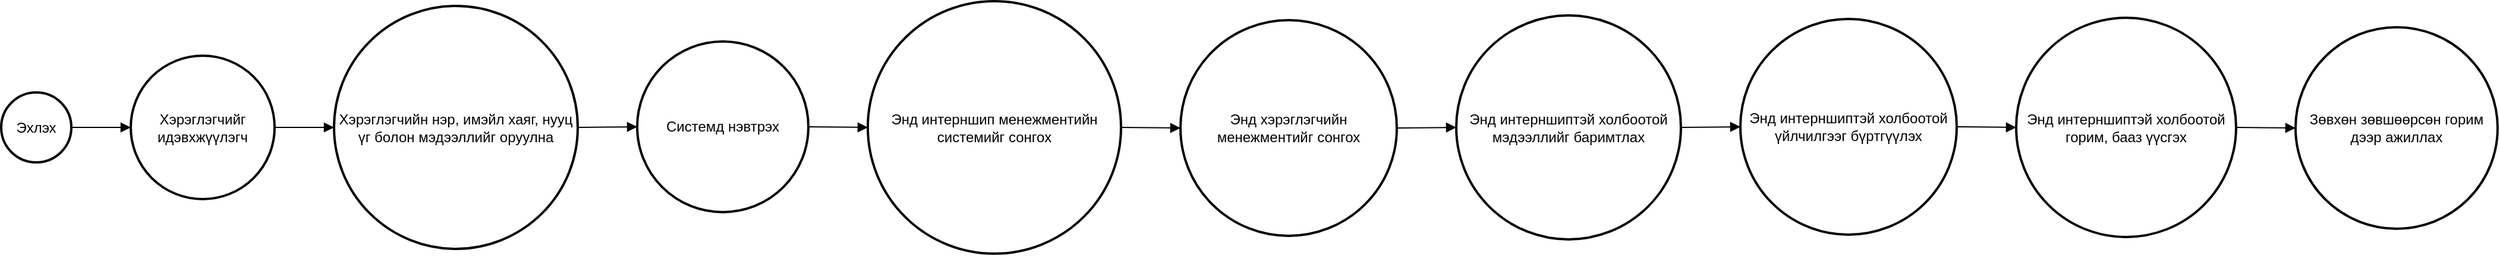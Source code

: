 <mxfile version="24.7.17">
  <diagram name="Page-1" id="Nn4l808A1n5pqi2Zn2IB">
    <mxGraphModel>
      <root>
        <mxCell id="0" />
        <mxCell id="1" parent="0" />
        <mxCell id="2" value="Эхлэх" style="ellipse;aspect=fixed;strokeWidth=2;whiteSpace=wrap;" vertex="1" parent="1">
          <mxGeometry x="8" y="85" width="59" height="59" as="geometry" />
        </mxCell>
        <mxCell id="3" value="Хэрэглэгчийг идэвхжүүлэгч" style="ellipse;aspect=fixed;strokeWidth=2;whiteSpace=wrap;" vertex="1" parent="1">
          <mxGeometry x="117" y="54" width="121" height="121" as="geometry" />
        </mxCell>
        <mxCell id="4" value="Хэрэглэгчийн нэр, имэйл хаяг, нууц үг болон мэдээллийг оруулна" style="ellipse;aspect=fixed;strokeWidth=2;whiteSpace=wrap;" vertex="1" parent="1">
          <mxGeometry x="288" y="12" width="205" height="205" as="geometry" />
        </mxCell>
        <mxCell id="5" value="Системд нэвтрэх" style="ellipse;aspect=fixed;strokeWidth=2;whiteSpace=wrap;" vertex="1" parent="1">
          <mxGeometry x="543" y="42" width="144" height="144" as="geometry" />
        </mxCell>
        <mxCell id="6" value="Энд интерншип менежментийн системийг сонгох" style="ellipse;aspect=fixed;strokeWidth=2;whiteSpace=wrap;" vertex="1" parent="1">
          <mxGeometry x="737" y="8" width="213" height="213" as="geometry" />
        </mxCell>
        <mxCell id="7" value="Энд хэрэглэгчийн менежментийг сонгох" style="ellipse;aspect=fixed;strokeWidth=2;whiteSpace=wrap;" vertex="1" parent="1">
          <mxGeometry x="1000" y="24" width="182" height="182" as="geometry" />
        </mxCell>
        <mxCell id="8" value="Энд интерншиптэй холбоотой мэдээллийг баримтлах" style="ellipse;aspect=fixed;strokeWidth=2;whiteSpace=wrap;" vertex="1" parent="1">
          <mxGeometry x="1232" y="20" width="189" height="189" as="geometry" />
        </mxCell>
        <mxCell id="9" value="Энд интерншиптэй холбоотой үйлчилгээг бүртгүүлэх" style="ellipse;aspect=fixed;strokeWidth=2;whiteSpace=wrap;" vertex="1" parent="1">
          <mxGeometry x="1471" y="23" width="182" height="182" as="geometry" />
        </mxCell>
        <mxCell id="10" value="Энд интерншиптэй холбоотой горим, бааз үүсгэх" style="ellipse;aspect=fixed;strokeWidth=2;whiteSpace=wrap;" vertex="1" parent="1">
          <mxGeometry x="1703" y="22" width="185" height="185" as="geometry" />
        </mxCell>
        <mxCell id="11" value="Зөвхөн зөвшөөрсөн горим дээр ажиллах" style="ellipse;aspect=fixed;strokeWidth=2;whiteSpace=wrap;" vertex="1" parent="1">
          <mxGeometry x="1938" y="30" width="170" height="170" as="geometry" />
        </mxCell>
        <mxCell id="12" value="" style="curved=1;startArrow=none;endArrow=block;exitX=1.01;exitY=0.5;entryX=0;entryY=0.5;" edge="1" parent="1" source="2" target="3">
          <mxGeometry relative="1" as="geometry">
            <Array as="points" />
          </mxGeometry>
        </mxCell>
        <mxCell id="13" value="" style="curved=1;startArrow=none;endArrow=block;exitX=1;exitY=0.5;entryX=0;entryY=0.5;" edge="1" parent="1" source="3" target="4">
          <mxGeometry relative="1" as="geometry">
            <Array as="points" />
          </mxGeometry>
        </mxCell>
        <mxCell id="14" value="" style="curved=1;startArrow=none;endArrow=block;exitX=1;exitY=0.5;entryX=0;entryY=0.5;" edge="1" parent="1" source="4" target="5">
          <mxGeometry relative="1" as="geometry">
            <Array as="points" />
          </mxGeometry>
        </mxCell>
        <mxCell id="15" value="" style="curved=1;startArrow=none;endArrow=block;exitX=1;exitY=0.5;entryX=0;entryY=0.5;" edge="1" parent="1" source="5" target="6">
          <mxGeometry relative="1" as="geometry">
            <Array as="points" />
          </mxGeometry>
        </mxCell>
        <mxCell id="16" value="" style="curved=1;startArrow=none;endArrow=block;exitX=1;exitY=0.5;entryX=0;entryY=0.5;" edge="1" parent="1" source="6" target="7">
          <mxGeometry relative="1" as="geometry">
            <Array as="points" />
          </mxGeometry>
        </mxCell>
        <mxCell id="17" value="" style="curved=1;startArrow=none;endArrow=block;exitX=1;exitY=0.5;entryX=0;entryY=0.5;" edge="1" parent="1" source="7" target="8">
          <mxGeometry relative="1" as="geometry">
            <Array as="points" />
          </mxGeometry>
        </mxCell>
        <mxCell id="18" value="" style="curved=1;startArrow=none;endArrow=block;exitX=1;exitY=0.5;entryX=0;entryY=0.5;" edge="1" parent="1" source="8" target="9">
          <mxGeometry relative="1" as="geometry">
            <Array as="points" />
          </mxGeometry>
        </mxCell>
        <mxCell id="19" value="" style="curved=1;startArrow=none;endArrow=block;exitX=1;exitY=0.5;entryX=0;entryY=0.5;" edge="1" parent="1" source="9" target="10">
          <mxGeometry relative="1" as="geometry">
            <Array as="points" />
          </mxGeometry>
        </mxCell>
        <mxCell id="20" value="" style="curved=1;startArrow=none;endArrow=block;exitX=1;exitY=0.5;entryX=0;entryY=0.5;" edge="1" parent="1" source="10" target="11">
          <mxGeometry relative="1" as="geometry">
            <Array as="points" />
          </mxGeometry>
        </mxCell>
      </root>
    </mxGraphModel>
  </diagram>
</mxfile>
